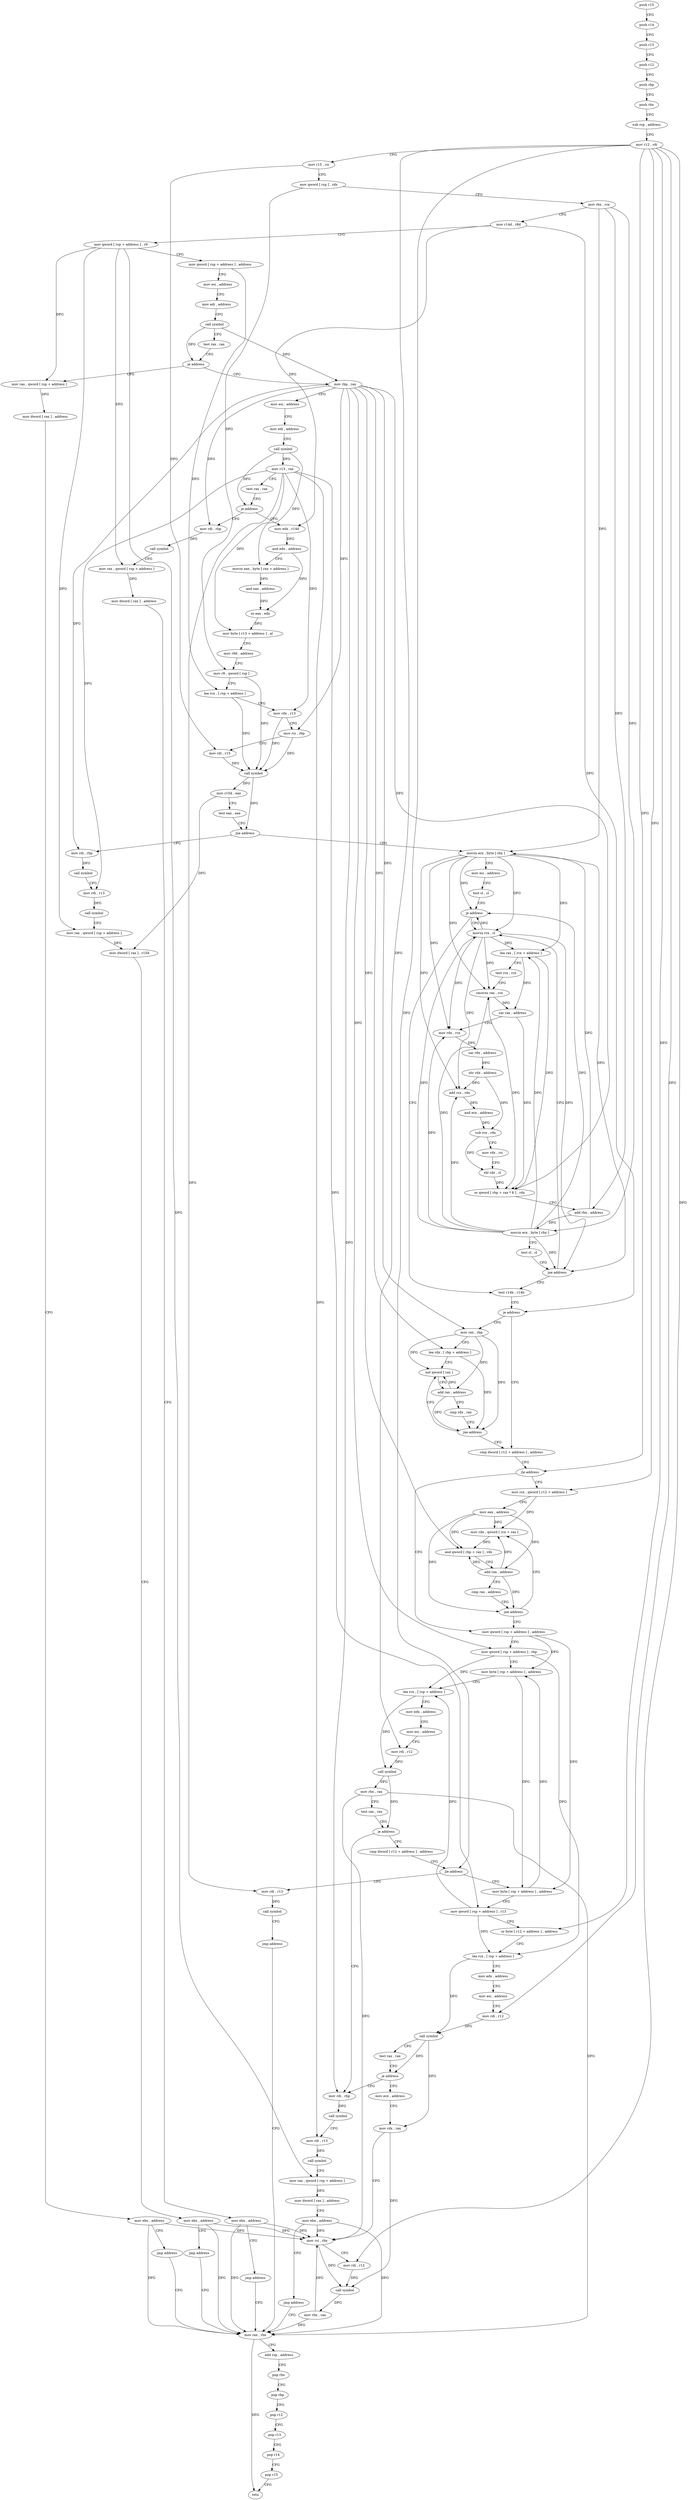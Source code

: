 digraph "func" {
"4340481" [label = "push r15" ]
"4340483" [label = "push r14" ]
"4340485" [label = "push r13" ]
"4340487" [label = "push r12" ]
"4340489" [label = "push rbp" ]
"4340490" [label = "push rbx" ]
"4340491" [label = "sub rsp , address" ]
"4340495" [label = "mov r12 , rdi" ]
"4340498" [label = "mov r15 , rsi" ]
"4340501" [label = "mov qword [ rsp ] , rdx" ]
"4340505" [label = "mov rbx , rcx" ]
"4340508" [label = "mov r14d , r8d" ]
"4340511" [label = "mov qword [ rsp + address ] , r9" ]
"4340516" [label = "mov qword [ rsp + address ] , address" ]
"4340525" [label = "mov esi , address" ]
"4340530" [label = "mov edi , address" ]
"4340535" [label = "call symbol" ]
"4340540" [label = "test rax , rax" ]
"4340543" [label = "je address" ]
"4340931" [label = "mov rax , qword [ rsp + address ]" ]
"4340549" [label = "mov rbp , rax" ]
"4340936" [label = "mov dword [ rax ] , address" ]
"4340942" [label = "mov ebx , address" ]
"4340947" [label = "jmp address" ]
"4340913" [label = "mov rax , rbx" ]
"4340552" [label = "mov esi , address" ]
"4340557" [label = "mov edi , address" ]
"4340562" [label = "call symbol" ]
"4340567" [label = "mov r13 , rax" ]
"4340570" [label = "test rax , rax" ]
"4340573" [label = "je address" ]
"4340949" [label = "mov rdi , rbp" ]
"4340579" [label = "mov edx , r14d" ]
"4340916" [label = "add rsp , address" ]
"4340920" [label = "pop rbx" ]
"4340921" [label = "pop rbp" ]
"4340922" [label = "pop r12" ]
"4340924" [label = "pop r13" ]
"4340926" [label = "pop r14" ]
"4340928" [label = "pop r15" ]
"4340930" [label = "retn" ]
"4340952" [label = "call symbol" ]
"4340957" [label = "mov rax , qword [ rsp + address ]" ]
"4340962" [label = "mov dword [ rax ] , address" ]
"4340968" [label = "mov ebx , address" ]
"4340973" [label = "jmp address" ]
"4340582" [label = "and edx , address" ]
"4340585" [label = "movzx eax , byte [ rax + address ]" ]
"4340589" [label = "and eax , address" ]
"4340592" [label = "or eax , edx" ]
"4340594" [label = "mov byte [ r13 + address ] , al" ]
"4340598" [label = "mov r9d , address" ]
"4340604" [label = "mov r8 , qword [ rsp ]" ]
"4340608" [label = "lea rcx , [ rsp + address ]" ]
"4340613" [label = "mov rdx , r13" ]
"4340616" [label = "mov rsi , rbp" ]
"4340619" [label = "mov rdi , r15" ]
"4340622" [label = "call symbol" ]
"4340627" [label = "mov r15d , eax" ]
"4340630" [label = "test eax , eax" ]
"4340632" [label = "jne address" ]
"4340975" [label = "mov rdi , rbp" ]
"4340638" [label = "movzx ecx , byte [ rbx ]" ]
"4340978" [label = "call symbol" ]
"4340983" [label = "mov rdi , r13" ]
"4340986" [label = "call symbol" ]
"4340991" [label = "mov rax , qword [ rsp + address ]" ]
"4340996" [label = "mov dword [ rax ] , r15d" ]
"4340999" [label = "mov ebx , address" ]
"4341004" [label = "jmp address" ]
"4340641" [label = "mov esi , address" ]
"4340646" [label = "test cl , cl" ]
"4340648" [label = "je address" ]
"4340711" [label = "test r14b , r14b" ]
"4340650" [label = "movsx rcx , cl" ]
"4340714" [label = "je address" ]
"4340735" [label = "cmp dword [ r12 + address ] , address" ]
"4340716" [label = "mov rax , rbp" ]
"4340654" [label = "lea rax , [ rcx + address ]" ]
"4340658" [label = "test rcx , rcx" ]
"4340661" [label = "cmovns rax , rcx" ]
"4340665" [label = "sar rax , address" ]
"4340669" [label = "mov rdx , rcx" ]
"4340672" [label = "sar rdx , address" ]
"4340676" [label = "shr rdx , address" ]
"4340680" [label = "add rcx , rdx" ]
"4340683" [label = "and ecx , address" ]
"4340686" [label = "sub rcx , rdx" ]
"4340689" [label = "mov rdx , rsi" ]
"4340692" [label = "shl rdx , cl" ]
"4340695" [label = "or qword [ rbp + rax * 8 ] , rdx" ]
"4340700" [label = "add rbx , address" ]
"4340704" [label = "movzx ecx , byte [ rbx ]" ]
"4340707" [label = "test cl , cl" ]
"4340709" [label = "jne address" ]
"4340744" [label = "jle address" ]
"4340775" [label = "mov qword [ rsp + address ] , address" ]
"4340746" [label = "mov rcx , qword [ r12 + address ]" ]
"4340719" [label = "lea rdx , [ rbp + address ]" ]
"4340723" [label = "not qword [ rax ]" ]
"4340784" [label = "mov qword [ rsp + address ] , rbp" ]
"4340789" [label = "mov byte [ rsp + address ] , address" ]
"4340794" [label = "lea rcx , [ rsp + address ]" ]
"4340799" [label = "mov edx , address" ]
"4340804" [label = "mov esi , address" ]
"4340809" [label = "mov rdi , r12" ]
"4340812" [label = "call symbol" ]
"4340817" [label = "mov rbx , rax" ]
"4340820" [label = "test rax , rax" ]
"4340823" [label = "je address" ]
"4341016" [label = "mov rdi , rbp" ]
"4340829" [label = "cmp dword [ r12 + address ] , address" ]
"4340751" [label = "mov eax , address" ]
"4340756" [label = "mov rdx , qword [ rcx + rax ]" ]
"4340726" [label = "add rax , address" ]
"4340730" [label = "cmp rdx , rax" ]
"4340733" [label = "jne address" ]
"4341019" [label = "call symbol" ]
"4341024" [label = "mov rdi , r13" ]
"4341027" [label = "call symbol" ]
"4341032" [label = "mov rax , qword [ rsp + address ]" ]
"4341037" [label = "mov dword [ rax ] , address" ]
"4341043" [label = "mov ebx , address" ]
"4341048" [label = "jmp address" ]
"4340838" [label = "jle address" ]
"4341006" [label = "mov rdi , r13" ]
"4340844" [label = "mov byte [ rsp + address ] , address" ]
"4340760" [label = "and qword [ rbp + rax ] , rdx" ]
"4340765" [label = "add rax , address" ]
"4340769" [label = "cmp rax , address" ]
"4340773" [label = "jne address" ]
"4341009" [label = "call symbol" ]
"4341014" [label = "jmp address" ]
"4340849" [label = "mov qword [ rsp + address ] , r13" ]
"4340854" [label = "or byte [ r12 + address ] , address" ]
"4340863" [label = "lea rcx , [ rsp + address ]" ]
"4340868" [label = "mov edx , address" ]
"4340873" [label = "mov esi , address" ]
"4340878" [label = "mov rdi , r12" ]
"4340881" [label = "call symbol" ]
"4340886" [label = "test rax , rax" ]
"4340889" [label = "je address" ]
"4340891" [label = "mov ecx , address" ]
"4340896" [label = "mov rdx , rax" ]
"4340899" [label = "mov rsi , rbx" ]
"4340902" [label = "mov rdi , r12" ]
"4340905" [label = "call symbol" ]
"4340910" [label = "mov rbx , rax" ]
"4340481" -> "4340483" [ label = "CFG" ]
"4340483" -> "4340485" [ label = "CFG" ]
"4340485" -> "4340487" [ label = "CFG" ]
"4340487" -> "4340489" [ label = "CFG" ]
"4340489" -> "4340490" [ label = "CFG" ]
"4340490" -> "4340491" [ label = "CFG" ]
"4340491" -> "4340495" [ label = "CFG" ]
"4340495" -> "4340498" [ label = "CFG" ]
"4340495" -> "4340744" [ label = "DFG" ]
"4340495" -> "4340809" [ label = "DFG" ]
"4340495" -> "4340746" [ label = "DFG" ]
"4340495" -> "4340838" [ label = "DFG" ]
"4340495" -> "4340854" [ label = "DFG" ]
"4340495" -> "4340878" [ label = "DFG" ]
"4340495" -> "4340902" [ label = "DFG" ]
"4340498" -> "4340501" [ label = "CFG" ]
"4340498" -> "4340619" [ label = "DFG" ]
"4340501" -> "4340505" [ label = "CFG" ]
"4340501" -> "4340604" [ label = "DFG" ]
"4340505" -> "4340508" [ label = "CFG" ]
"4340505" -> "4340638" [ label = "DFG" ]
"4340505" -> "4340700" [ label = "DFG" ]
"4340505" -> "4340704" [ label = "DFG" ]
"4340508" -> "4340511" [ label = "CFG" ]
"4340508" -> "4340579" [ label = "DFG" ]
"4340508" -> "4340714" [ label = "DFG" ]
"4340511" -> "4340516" [ label = "CFG" ]
"4340511" -> "4340931" [ label = "DFG" ]
"4340511" -> "4340957" [ label = "DFG" ]
"4340511" -> "4340991" [ label = "DFG" ]
"4340511" -> "4341032" [ label = "DFG" ]
"4340516" -> "4340525" [ label = "CFG" ]
"4340516" -> "4340608" [ label = "DFG" ]
"4340525" -> "4340530" [ label = "CFG" ]
"4340530" -> "4340535" [ label = "CFG" ]
"4340535" -> "4340540" [ label = "CFG" ]
"4340535" -> "4340543" [ label = "DFG" ]
"4340535" -> "4340549" [ label = "DFG" ]
"4340540" -> "4340543" [ label = "CFG" ]
"4340543" -> "4340931" [ label = "CFG" ]
"4340543" -> "4340549" [ label = "CFG" ]
"4340931" -> "4340936" [ label = "DFG" ]
"4340549" -> "4340552" [ label = "CFG" ]
"4340549" -> "4340949" [ label = "DFG" ]
"4340549" -> "4340616" [ label = "DFG" ]
"4340549" -> "4340975" [ label = "DFG" ]
"4340549" -> "4340716" [ label = "DFG" ]
"4340549" -> "4340719" [ label = "DFG" ]
"4340549" -> "4340695" [ label = "DFG" ]
"4340549" -> "4340784" [ label = "DFG" ]
"4340549" -> "4341016" [ label = "DFG" ]
"4340549" -> "4340760" [ label = "DFG" ]
"4340936" -> "4340942" [ label = "CFG" ]
"4340942" -> "4340947" [ label = "CFG" ]
"4340942" -> "4340913" [ label = "DFG" ]
"4340942" -> "4340899" [ label = "DFG" ]
"4340947" -> "4340913" [ label = "CFG" ]
"4340913" -> "4340916" [ label = "CFG" ]
"4340913" -> "4340930" [ label = "DFG" ]
"4340552" -> "4340557" [ label = "CFG" ]
"4340557" -> "4340562" [ label = "CFG" ]
"4340562" -> "4340567" [ label = "DFG" ]
"4340562" -> "4340573" [ label = "DFG" ]
"4340562" -> "4340585" [ label = "DFG" ]
"4340567" -> "4340570" [ label = "CFG" ]
"4340567" -> "4340594" [ label = "DFG" ]
"4340567" -> "4340613" [ label = "DFG" ]
"4340567" -> "4340983" [ label = "DFG" ]
"4340567" -> "4341024" [ label = "DFG" ]
"4340567" -> "4341006" [ label = "DFG" ]
"4340567" -> "4340849" [ label = "DFG" ]
"4340570" -> "4340573" [ label = "CFG" ]
"4340573" -> "4340949" [ label = "CFG" ]
"4340573" -> "4340579" [ label = "CFG" ]
"4340949" -> "4340952" [ label = "DFG" ]
"4340579" -> "4340582" [ label = "DFG" ]
"4340916" -> "4340920" [ label = "CFG" ]
"4340920" -> "4340921" [ label = "CFG" ]
"4340921" -> "4340922" [ label = "CFG" ]
"4340922" -> "4340924" [ label = "CFG" ]
"4340924" -> "4340926" [ label = "CFG" ]
"4340926" -> "4340928" [ label = "CFG" ]
"4340928" -> "4340930" [ label = "CFG" ]
"4340952" -> "4340957" [ label = "CFG" ]
"4340957" -> "4340962" [ label = "DFG" ]
"4340962" -> "4340968" [ label = "CFG" ]
"4340968" -> "4340973" [ label = "CFG" ]
"4340968" -> "4340913" [ label = "DFG" ]
"4340968" -> "4340899" [ label = "DFG" ]
"4340973" -> "4340913" [ label = "CFG" ]
"4340582" -> "4340585" [ label = "CFG" ]
"4340582" -> "4340592" [ label = "DFG" ]
"4340585" -> "4340589" [ label = "DFG" ]
"4340589" -> "4340592" [ label = "DFG" ]
"4340592" -> "4340594" [ label = "DFG" ]
"4340594" -> "4340598" [ label = "CFG" ]
"4340598" -> "4340604" [ label = "CFG" ]
"4340604" -> "4340608" [ label = "CFG" ]
"4340604" -> "4340622" [ label = "DFG" ]
"4340608" -> "4340613" [ label = "CFG" ]
"4340608" -> "4340622" [ label = "DFG" ]
"4340613" -> "4340616" [ label = "CFG" ]
"4340613" -> "4340622" [ label = "DFG" ]
"4340616" -> "4340619" [ label = "CFG" ]
"4340616" -> "4340622" [ label = "DFG" ]
"4340619" -> "4340622" [ label = "DFG" ]
"4340622" -> "4340627" [ label = "DFG" ]
"4340622" -> "4340632" [ label = "DFG" ]
"4340627" -> "4340630" [ label = "CFG" ]
"4340627" -> "4340996" [ label = "DFG" ]
"4340630" -> "4340632" [ label = "CFG" ]
"4340632" -> "4340975" [ label = "CFG" ]
"4340632" -> "4340638" [ label = "CFG" ]
"4340975" -> "4340978" [ label = "DFG" ]
"4340638" -> "4340641" [ label = "CFG" ]
"4340638" -> "4340648" [ label = "DFG" ]
"4340638" -> "4340650" [ label = "DFG" ]
"4340638" -> "4340654" [ label = "DFG" ]
"4340638" -> "4340661" [ label = "DFG" ]
"4340638" -> "4340669" [ label = "DFG" ]
"4340638" -> "4340680" [ label = "DFG" ]
"4340638" -> "4340709" [ label = "DFG" ]
"4340978" -> "4340983" [ label = "CFG" ]
"4340983" -> "4340986" [ label = "DFG" ]
"4340986" -> "4340991" [ label = "CFG" ]
"4340991" -> "4340996" [ label = "DFG" ]
"4340996" -> "4340999" [ label = "CFG" ]
"4340999" -> "4341004" [ label = "CFG" ]
"4340999" -> "4340913" [ label = "DFG" ]
"4340999" -> "4340899" [ label = "DFG" ]
"4341004" -> "4340913" [ label = "CFG" ]
"4340641" -> "4340646" [ label = "CFG" ]
"4340646" -> "4340648" [ label = "CFG" ]
"4340648" -> "4340711" [ label = "CFG" ]
"4340648" -> "4340650" [ label = "CFG" ]
"4340711" -> "4340714" [ label = "CFG" ]
"4340650" -> "4340654" [ label = "DFG" ]
"4340650" -> "4340648" [ label = "DFG" ]
"4340650" -> "4340661" [ label = "DFG" ]
"4340650" -> "4340669" [ label = "DFG" ]
"4340650" -> "4340680" [ label = "DFG" ]
"4340650" -> "4340709" [ label = "DFG" ]
"4340714" -> "4340735" [ label = "CFG" ]
"4340714" -> "4340716" [ label = "CFG" ]
"4340735" -> "4340744" [ label = "CFG" ]
"4340716" -> "4340719" [ label = "CFG" ]
"4340716" -> "4340723" [ label = "DFG" ]
"4340716" -> "4340726" [ label = "DFG" ]
"4340716" -> "4340733" [ label = "DFG" ]
"4340654" -> "4340658" [ label = "CFG" ]
"4340654" -> "4340665" [ label = "DFG" ]
"4340654" -> "4340695" [ label = "DFG" ]
"4340658" -> "4340661" [ label = "CFG" ]
"4340661" -> "4340665" [ label = "DFG" ]
"4340661" -> "4340695" [ label = "DFG" ]
"4340665" -> "4340669" [ label = "CFG" ]
"4340665" -> "4340695" [ label = "DFG" ]
"4340669" -> "4340672" [ label = "DFG" ]
"4340672" -> "4340676" [ label = "DFG" ]
"4340676" -> "4340680" [ label = "DFG" ]
"4340676" -> "4340686" [ label = "DFG" ]
"4340680" -> "4340683" [ label = "DFG" ]
"4340683" -> "4340686" [ label = "DFG" ]
"4340686" -> "4340689" [ label = "CFG" ]
"4340686" -> "4340692" [ label = "DFG" ]
"4340689" -> "4340692" [ label = "CFG" ]
"4340692" -> "4340695" [ label = "DFG" ]
"4340695" -> "4340700" [ label = "CFG" ]
"4340700" -> "4340704" [ label = "DFG" ]
"4340700" -> "4340638" [ label = "DFG" ]
"4340704" -> "4340707" [ label = "CFG" ]
"4340704" -> "4340648" [ label = "DFG" ]
"4340704" -> "4340650" [ label = "DFG" ]
"4340704" -> "4340654" [ label = "DFG" ]
"4340704" -> "4340661" [ label = "DFG" ]
"4340704" -> "4340669" [ label = "DFG" ]
"4340704" -> "4340680" [ label = "DFG" ]
"4340704" -> "4340709" [ label = "DFG" ]
"4340707" -> "4340709" [ label = "CFG" ]
"4340709" -> "4340650" [ label = "CFG" ]
"4340709" -> "4340711" [ label = "CFG" ]
"4340744" -> "4340775" [ label = "CFG" ]
"4340744" -> "4340746" [ label = "CFG" ]
"4340775" -> "4340784" [ label = "CFG" ]
"4340775" -> "4340789" [ label = "DFG" ]
"4340775" -> "4340844" [ label = "DFG" ]
"4340746" -> "4340751" [ label = "CFG" ]
"4340746" -> "4340756" [ label = "DFG" ]
"4340719" -> "4340723" [ label = "CFG" ]
"4340719" -> "4340733" [ label = "DFG" ]
"4340723" -> "4340726" [ label = "CFG" ]
"4340784" -> "4340789" [ label = "CFG" ]
"4340784" -> "4340794" [ label = "DFG" ]
"4340784" -> "4340863" [ label = "DFG" ]
"4340789" -> "4340794" [ label = "CFG" ]
"4340789" -> "4340844" [ label = "DFG" ]
"4340794" -> "4340799" [ label = "CFG" ]
"4340794" -> "4340812" [ label = "DFG" ]
"4340799" -> "4340804" [ label = "CFG" ]
"4340804" -> "4340809" [ label = "CFG" ]
"4340809" -> "4340812" [ label = "DFG" ]
"4340812" -> "4340817" [ label = "DFG" ]
"4340812" -> "4340823" [ label = "DFG" ]
"4340817" -> "4340820" [ label = "CFG" ]
"4340817" -> "4340913" [ label = "DFG" ]
"4340817" -> "4340899" [ label = "DFG" ]
"4340820" -> "4340823" [ label = "CFG" ]
"4340823" -> "4341016" [ label = "CFG" ]
"4340823" -> "4340829" [ label = "CFG" ]
"4341016" -> "4341019" [ label = "DFG" ]
"4340829" -> "4340838" [ label = "CFG" ]
"4340751" -> "4340756" [ label = "DFG" ]
"4340751" -> "4340760" [ label = "DFG" ]
"4340751" -> "4340765" [ label = "DFG" ]
"4340751" -> "4340773" [ label = "DFG" ]
"4340756" -> "4340760" [ label = "DFG" ]
"4340726" -> "4340730" [ label = "CFG" ]
"4340726" -> "4340723" [ label = "DFG" ]
"4340726" -> "4340733" [ label = "DFG" ]
"4340730" -> "4340733" [ label = "CFG" ]
"4340733" -> "4340723" [ label = "CFG" ]
"4340733" -> "4340735" [ label = "CFG" ]
"4341019" -> "4341024" [ label = "CFG" ]
"4341024" -> "4341027" [ label = "DFG" ]
"4341027" -> "4341032" [ label = "CFG" ]
"4341032" -> "4341037" [ label = "DFG" ]
"4341037" -> "4341043" [ label = "CFG" ]
"4341043" -> "4341048" [ label = "CFG" ]
"4341043" -> "4340913" [ label = "DFG" ]
"4341043" -> "4340899" [ label = "DFG" ]
"4341048" -> "4340913" [ label = "CFG" ]
"4340838" -> "4341006" [ label = "CFG" ]
"4340838" -> "4340844" [ label = "CFG" ]
"4341006" -> "4341009" [ label = "DFG" ]
"4340844" -> "4340849" [ label = "CFG" ]
"4340844" -> "4340789" [ label = "DFG" ]
"4340760" -> "4340765" [ label = "CFG" ]
"4340765" -> "4340769" [ label = "CFG" ]
"4340765" -> "4340756" [ label = "DFG" ]
"4340765" -> "4340760" [ label = "DFG" ]
"4340765" -> "4340773" [ label = "DFG" ]
"4340769" -> "4340773" [ label = "CFG" ]
"4340773" -> "4340756" [ label = "CFG" ]
"4340773" -> "4340775" [ label = "CFG" ]
"4341009" -> "4341014" [ label = "CFG" ]
"4341014" -> "4340913" [ label = "CFG" ]
"4340849" -> "4340854" [ label = "CFG" ]
"4340849" -> "4340794" [ label = "DFG" ]
"4340849" -> "4340863" [ label = "DFG" ]
"4340854" -> "4340863" [ label = "CFG" ]
"4340863" -> "4340868" [ label = "CFG" ]
"4340863" -> "4340881" [ label = "DFG" ]
"4340868" -> "4340873" [ label = "CFG" ]
"4340873" -> "4340878" [ label = "CFG" ]
"4340878" -> "4340881" [ label = "DFG" ]
"4340881" -> "4340886" [ label = "CFG" ]
"4340881" -> "4340889" [ label = "DFG" ]
"4340881" -> "4340896" [ label = "DFG" ]
"4340886" -> "4340889" [ label = "CFG" ]
"4340889" -> "4341016" [ label = "CFG" ]
"4340889" -> "4340891" [ label = "CFG" ]
"4340891" -> "4340896" [ label = "CFG" ]
"4340896" -> "4340899" [ label = "CFG" ]
"4340896" -> "4340905" [ label = "DFG" ]
"4340899" -> "4340902" [ label = "CFG" ]
"4340899" -> "4340905" [ label = "DFG" ]
"4340902" -> "4340905" [ label = "DFG" ]
"4340905" -> "4340910" [ label = "DFG" ]
"4340910" -> "4340913" [ label = "DFG" ]
"4340910" -> "4340899" [ label = "DFG" ]
}
